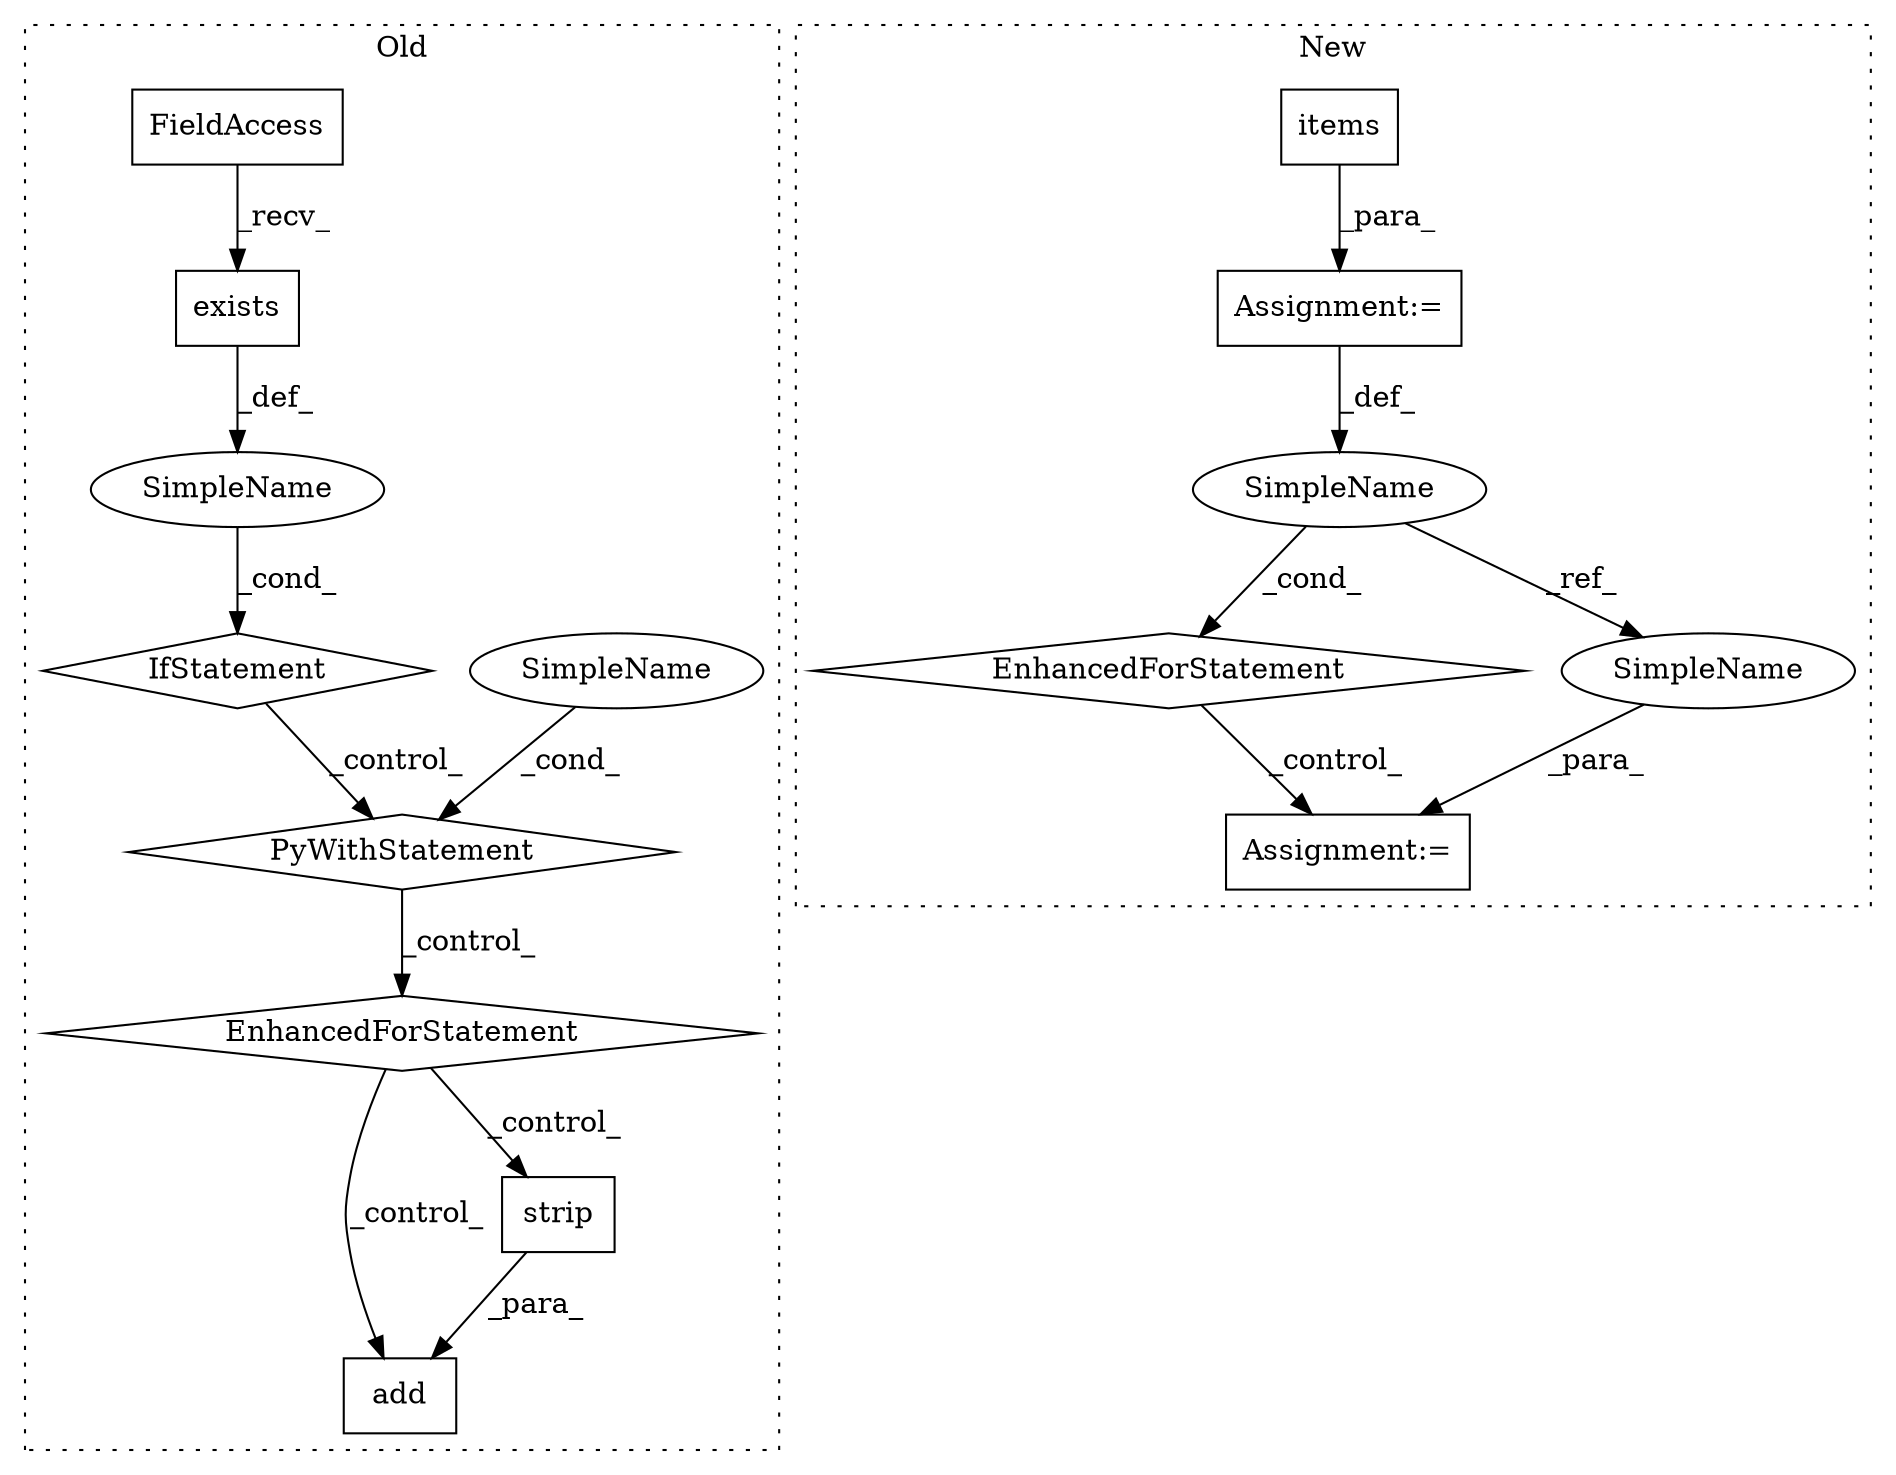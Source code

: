 digraph G {
subgraph cluster0 {
1 [label="add" a="32" s="8826,8847" l="4,1" shape="box"];
5 [label="IfStatement" a="25" s="8579,8618" l="4,2" shape="diamond"];
6 [label="SimpleName" a="42" s="" l="" shape="ellipse"];
9 [label="SimpleName" a="42" s="" l="" shape="ellipse"];
10 [label="PyWithStatement" a="104" s="8632,8676" l="10,2" shape="diamond"];
11 [label="EnhancedForStatement" a="70" s="8711,8797" l="69,2" shape="diamond"];
12 [label="strip" a="32" s="8840" l="7" shape="box"];
13 [label="exists" a="32" s="8591,8617" l="7,1" shape="box"];
14 [label="FieldAccess" a="22" s="8583" l="7" shape="box"];
label = "Old";
style="dotted";
}
subgraph cluster1 {
2 [label="items" a="32" s="9893" l="7" shape="box"];
3 [label="Assignment:=" a="7" s="9742,9900" l="81,2" shape="box"];
4 [label="EnhancedForStatement" a="70" s="9916,10042" l="87,2" shape="diamond"];
7 [label="Assignment:=" a="7" s="10220" l="25" shape="box"];
8 [label="SimpleName" a="42" s="10007" l="7" shape="ellipse"];
15 [label="SimpleName" a="42" s="10229" l="7" shape="ellipse"];
label = "New";
style="dotted";
}
2 -> 3 [label="_para_"];
3 -> 8 [label="_def_"];
4 -> 7 [label="_control_"];
5 -> 10 [label="_control_"];
6 -> 5 [label="_cond_"];
8 -> 15 [label="_ref_"];
8 -> 4 [label="_cond_"];
9 -> 10 [label="_cond_"];
10 -> 11 [label="_control_"];
11 -> 12 [label="_control_"];
11 -> 1 [label="_control_"];
12 -> 1 [label="_para_"];
13 -> 6 [label="_def_"];
14 -> 13 [label="_recv_"];
15 -> 7 [label="_para_"];
}
